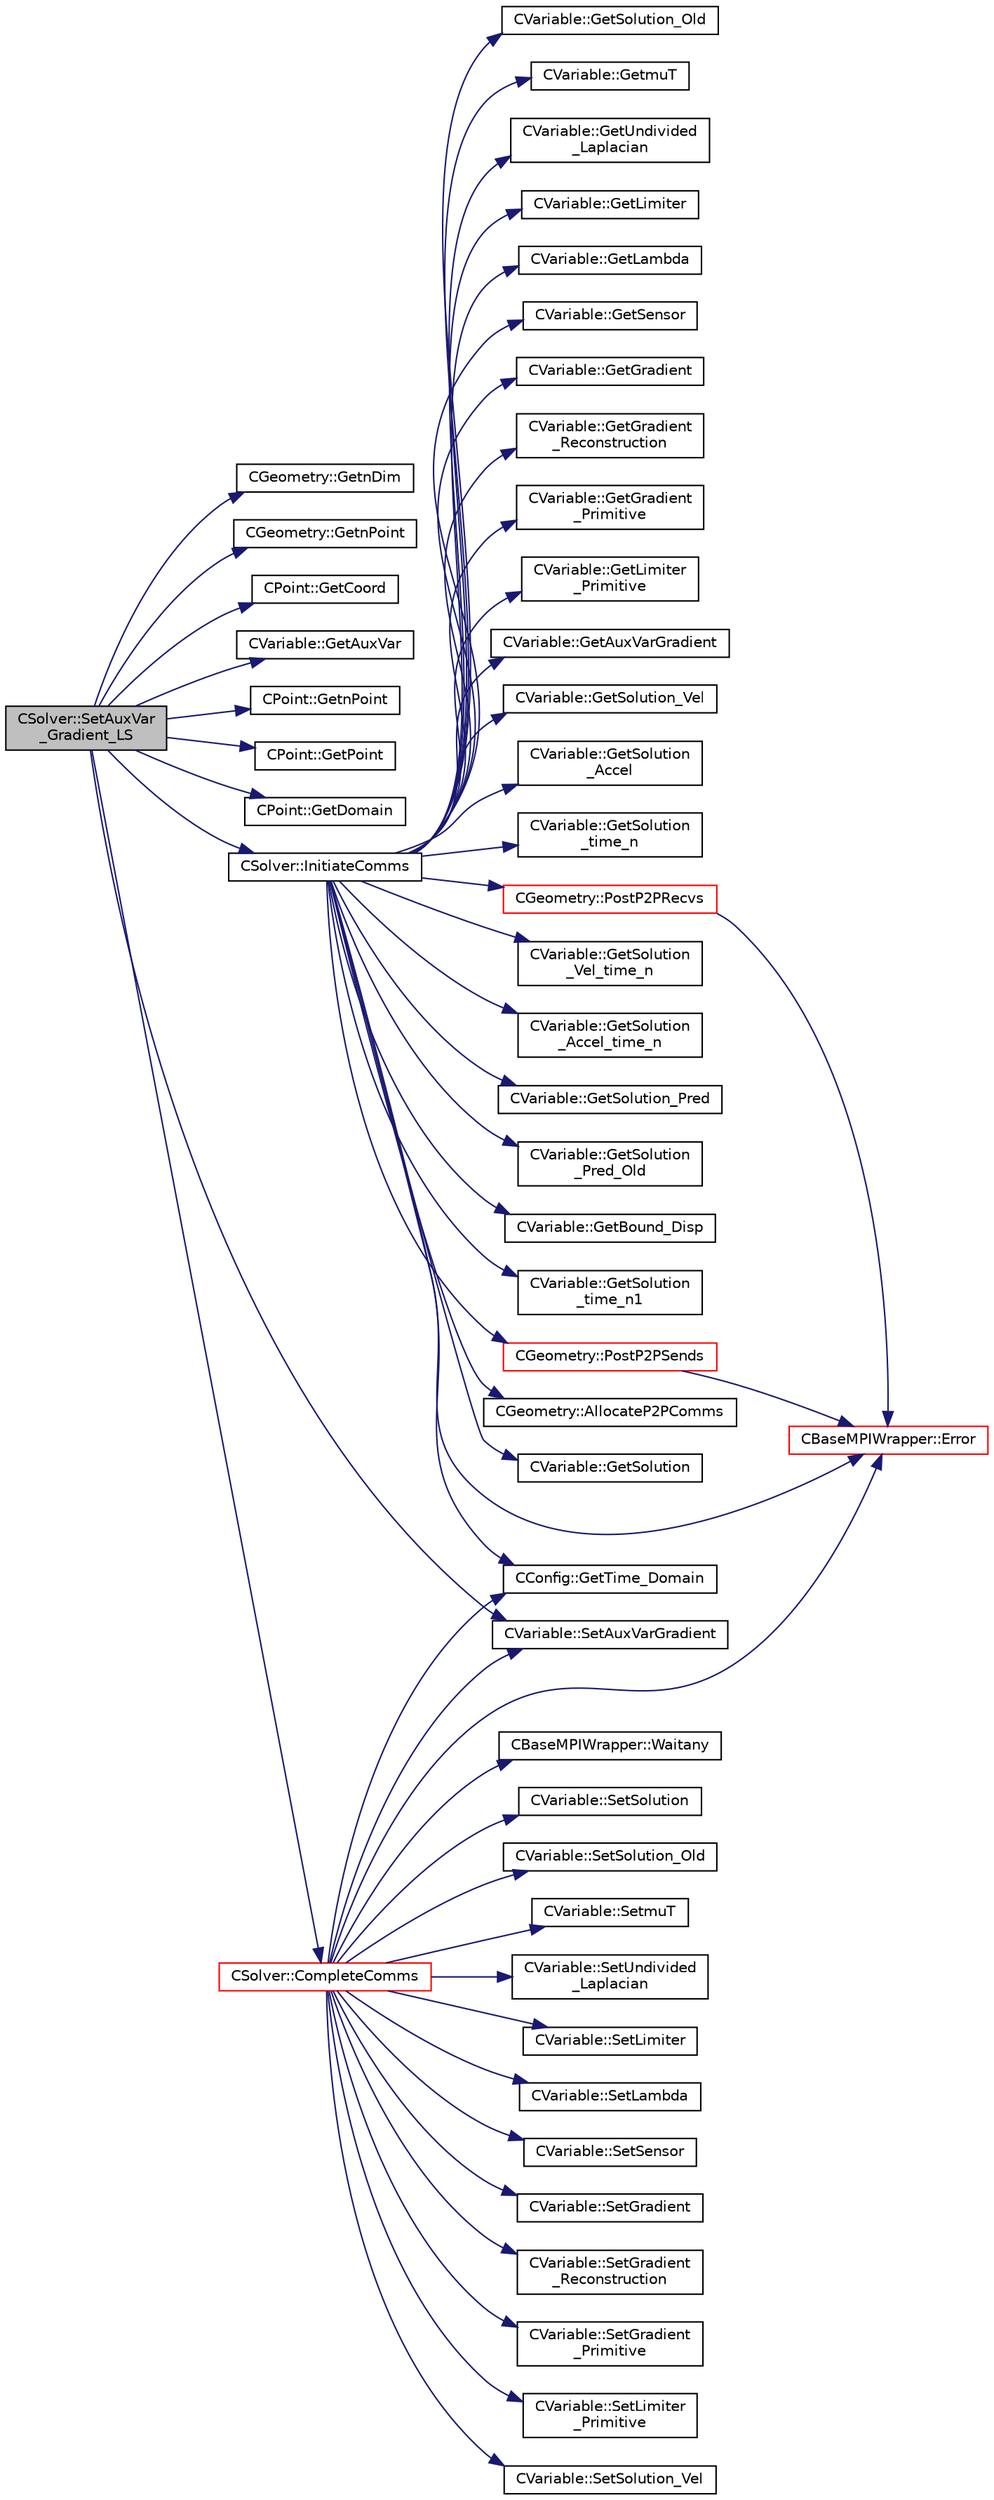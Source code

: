 digraph "CSolver::SetAuxVar_Gradient_LS"
{
  edge [fontname="Helvetica",fontsize="10",labelfontname="Helvetica",labelfontsize="10"];
  node [fontname="Helvetica",fontsize="10",shape=record];
  rankdir="LR";
  Node4351 [label="CSolver::SetAuxVar\l_Gradient_LS",height=0.2,width=0.4,color="black", fillcolor="grey75", style="filled", fontcolor="black"];
  Node4351 -> Node4352 [color="midnightblue",fontsize="10",style="solid",fontname="Helvetica"];
  Node4352 [label="CGeometry::GetnDim",height=0.2,width=0.4,color="black", fillcolor="white", style="filled",URL="$class_c_geometry.html#a2af01006c0c4f74ba089582f1a3587fe",tooltip="Get number of coordinates. "];
  Node4351 -> Node4353 [color="midnightblue",fontsize="10",style="solid",fontname="Helvetica"];
  Node4353 [label="CGeometry::GetnPoint",height=0.2,width=0.4,color="black", fillcolor="white", style="filled",URL="$class_c_geometry.html#aa68b666b38f4d2c7021736ae86940f44",tooltip="Get number of points. "];
  Node4351 -> Node4354 [color="midnightblue",fontsize="10",style="solid",fontname="Helvetica"];
  Node4354 [label="CPoint::GetCoord",height=0.2,width=0.4,color="black", fillcolor="white", style="filled",URL="$class_c_point.html#a95fe081d22e96e190cb3edcbf0d6525f",tooltip="Get the coordinates dor the control volume. "];
  Node4351 -> Node4355 [color="midnightblue",fontsize="10",style="solid",fontname="Helvetica"];
  Node4355 [label="CVariable::GetAuxVar",height=0.2,width=0.4,color="black", fillcolor="white", style="filled",URL="$class_c_variable.html#a943861eca1259f4b5e95c5e828c25ea6",tooltip="Get the value of the auxiliary variable. "];
  Node4351 -> Node4356 [color="midnightblue",fontsize="10",style="solid",fontname="Helvetica"];
  Node4356 [label="CPoint::GetnPoint",height=0.2,width=0.4,color="black", fillcolor="white", style="filled",URL="$class_c_point.html#adbb78f3c01711ed0349897f845e3f2d8",tooltip="Get the number of points that compose the control volume. "];
  Node4351 -> Node4357 [color="midnightblue",fontsize="10",style="solid",fontname="Helvetica"];
  Node4357 [label="CPoint::GetPoint",height=0.2,width=0.4,color="black", fillcolor="white", style="filled",URL="$class_c_point.html#aab08fdab4e59c01d822afca5335a86af",tooltip="Get all the points that compose the control volume. "];
  Node4351 -> Node4358 [color="midnightblue",fontsize="10",style="solid",fontname="Helvetica"];
  Node4358 [label="CPoint::GetDomain",height=0.2,width=0.4,color="black", fillcolor="white", style="filled",URL="$class_c_point.html#a1d7e22a60d4cfef356af1cba2bab3e55",tooltip="For parallel computation, its indicates if a point must be computed or not. "];
  Node4351 -> Node4359 [color="midnightblue",fontsize="10",style="solid",fontname="Helvetica"];
  Node4359 [label="CVariable::SetAuxVarGradient",height=0.2,width=0.4,color="black", fillcolor="white", style="filled",URL="$class_c_variable.html#a03a0b006cd76898e2cdcae71a21b6f41",tooltip="Set the value of the auxiliary variable gradient. "];
  Node4351 -> Node4360 [color="midnightblue",fontsize="10",style="solid",fontname="Helvetica"];
  Node4360 [label="CSolver::InitiateComms",height=0.2,width=0.4,color="black", fillcolor="white", style="filled",URL="$class_c_solver.html#a68ef94bc50683bd1f1d750b4a8cb7351",tooltip="Routine to load a solver quantity into the data structures for MPI point-to-point communication and t..."];
  Node4360 -> Node4361 [color="midnightblue",fontsize="10",style="solid",fontname="Helvetica"];
  Node4361 [label="CConfig::GetTime_Domain",height=0.2,width=0.4,color="black", fillcolor="white", style="filled",URL="$class_c_config.html#a6a11350b3c8d7577318be43cda6f7292",tooltip="Check if the multizone problem is solved for time domain. "];
  Node4360 -> Node4362 [color="midnightblue",fontsize="10",style="solid",fontname="Helvetica"];
  Node4362 [label="CBaseMPIWrapper::Error",height=0.2,width=0.4,color="red", fillcolor="white", style="filled",URL="$class_c_base_m_p_i_wrapper.html#a04457c47629bda56704e6a8804833eeb"];
  Node4360 -> Node4364 [color="midnightblue",fontsize="10",style="solid",fontname="Helvetica"];
  Node4364 [label="CGeometry::AllocateP2PComms",height=0.2,width=0.4,color="black", fillcolor="white", style="filled",URL="$class_c_geometry.html#ab8d78a9f4017431b7542e154f58a7e63",tooltip="Routine to allocate buffers for point-to-point MPI communications. Also called to dynamically realloc..."];
  Node4360 -> Node4365 [color="midnightblue",fontsize="10",style="solid",fontname="Helvetica"];
  Node4365 [label="CGeometry::PostP2PRecvs",height=0.2,width=0.4,color="red", fillcolor="white", style="filled",URL="$class_c_geometry.html#a35dd847b43dad069e3d73e376a0f32fb",tooltip="Routine to launch non-blocking recvs only for all point-to-point communication with neighboring parti..."];
  Node4365 -> Node4362 [color="midnightblue",fontsize="10",style="solid",fontname="Helvetica"];
  Node4360 -> Node4367 [color="midnightblue",fontsize="10",style="solid",fontname="Helvetica"];
  Node4367 [label="CVariable::GetSolution",height=0.2,width=0.4,color="black", fillcolor="white", style="filled",URL="$class_c_variable.html#a261483e39c23c1de7cb9aea7e917c121",tooltip="Get the solution. "];
  Node4360 -> Node4368 [color="midnightblue",fontsize="10",style="solid",fontname="Helvetica"];
  Node4368 [label="CVariable::GetSolution_Old",height=0.2,width=0.4,color="black", fillcolor="white", style="filled",URL="$class_c_variable.html#a70a9df6b6cc631f9c3b9a3ef7b3ecfe4",tooltip="Get the old solution of the problem (Runge-Kutta method) "];
  Node4360 -> Node4369 [color="midnightblue",fontsize="10",style="solid",fontname="Helvetica"];
  Node4369 [label="CVariable::GetmuT",height=0.2,width=0.4,color="black", fillcolor="white", style="filled",URL="$class_c_variable.html#ad35ee29420764dda0bbb574f7a7253e7",tooltip="Get the value of the eddy viscosity. "];
  Node4360 -> Node4370 [color="midnightblue",fontsize="10",style="solid",fontname="Helvetica"];
  Node4370 [label="CVariable::GetUndivided\l_Laplacian",height=0.2,width=0.4,color="black", fillcolor="white", style="filled",URL="$class_c_variable.html#a1dd90f7826e65b6b9fe15becaf82b1af",tooltip="Get the undivided laplacian of the solution. "];
  Node4360 -> Node4371 [color="midnightblue",fontsize="10",style="solid",fontname="Helvetica"];
  Node4371 [label="CVariable::GetLimiter",height=0.2,width=0.4,color="black", fillcolor="white", style="filled",URL="$class_c_variable.html#a9575966f5c250fca5f6c6ff4f2dd7558",tooltip="Get the value of the slope limiter. "];
  Node4360 -> Node4372 [color="midnightblue",fontsize="10",style="solid",fontname="Helvetica"];
  Node4372 [label="CVariable::GetLambda",height=0.2,width=0.4,color="black", fillcolor="white", style="filled",URL="$class_c_variable.html#af0b6afbd2666eab791d902f50fc3e869",tooltip="Get the value of the spectral radius. "];
  Node4360 -> Node4373 [color="midnightblue",fontsize="10",style="solid",fontname="Helvetica"];
  Node4373 [label="CVariable::GetSensor",height=0.2,width=0.4,color="black", fillcolor="white", style="filled",URL="$class_c_variable.html#afec545423f883bcd961ac9f1e5d18dd2",tooltip="Get the pressure sensor. "];
  Node4360 -> Node4374 [color="midnightblue",fontsize="10",style="solid",fontname="Helvetica"];
  Node4374 [label="CVariable::GetGradient",height=0.2,width=0.4,color="black", fillcolor="white", style="filled",URL="$class_c_variable.html#a7b58da4a928d622e7c2d4b4db047769d",tooltip="Get the value of the solution gradient. "];
  Node4360 -> Node4375 [color="midnightblue",fontsize="10",style="solid",fontname="Helvetica"];
  Node4375 [label="CVariable::GetGradient\l_Reconstruction",height=0.2,width=0.4,color="black", fillcolor="white", style="filled",URL="$class_c_variable.html#a977f02338e95faf16da03dceb858d21b",tooltip="Get the value of the primitive gradient for MUSCL reconstruction. "];
  Node4360 -> Node4376 [color="midnightblue",fontsize="10",style="solid",fontname="Helvetica"];
  Node4376 [label="CVariable::GetGradient\l_Primitive",height=0.2,width=0.4,color="black", fillcolor="white", style="filled",URL="$class_c_variable.html#a8b7f4e020a837b1fe639e8d875f964d5",tooltip="A virtual member. "];
  Node4360 -> Node4377 [color="midnightblue",fontsize="10",style="solid",fontname="Helvetica"];
  Node4377 [label="CVariable::GetLimiter\l_Primitive",height=0.2,width=0.4,color="black", fillcolor="white", style="filled",URL="$class_c_variable.html#a16ceb9b6d42113b37bb6f19652b22ed4",tooltip="A virtual member. "];
  Node4360 -> Node4378 [color="midnightblue",fontsize="10",style="solid",fontname="Helvetica"];
  Node4378 [label="CVariable::GetAuxVarGradient",height=0.2,width=0.4,color="black", fillcolor="white", style="filled",URL="$class_c_variable.html#a834d120ef94368df0db7b3b96a7a324c",tooltip="Get the gradient of the auxiliary variable. "];
  Node4360 -> Node4379 [color="midnightblue",fontsize="10",style="solid",fontname="Helvetica"];
  Node4379 [label="CVariable::GetSolution_Vel",height=0.2,width=0.4,color="black", fillcolor="white", style="filled",URL="$class_c_variable.html#ae403ee21871629716cbabead1c587dac",tooltip="Get the velocity (Structural Analysis). "];
  Node4360 -> Node4380 [color="midnightblue",fontsize="10",style="solid",fontname="Helvetica"];
  Node4380 [label="CVariable::GetSolution\l_Accel",height=0.2,width=0.4,color="black", fillcolor="white", style="filled",URL="$class_c_variable.html#aef2fdf091198070a00d12cdb4dea3ff6",tooltip="Get the acceleration (Structural Analysis). "];
  Node4360 -> Node4381 [color="midnightblue",fontsize="10",style="solid",fontname="Helvetica"];
  Node4381 [label="CVariable::GetSolution\l_time_n",height=0.2,width=0.4,color="black", fillcolor="white", style="filled",URL="$class_c_variable.html#a9162db789c2ca2b71159697cc500fcce",tooltip="Get the solution at time n. "];
  Node4360 -> Node4382 [color="midnightblue",fontsize="10",style="solid",fontname="Helvetica"];
  Node4382 [label="CVariable::GetSolution\l_Vel_time_n",height=0.2,width=0.4,color="black", fillcolor="white", style="filled",URL="$class_c_variable.html#ab36e9bb95a17f0561a94edb80f1ca4c0",tooltip="Get the velocity of the nodes (Structural Analysis) at time n. "];
  Node4360 -> Node4383 [color="midnightblue",fontsize="10",style="solid",fontname="Helvetica"];
  Node4383 [label="CVariable::GetSolution\l_Accel_time_n",height=0.2,width=0.4,color="black", fillcolor="white", style="filled",URL="$class_c_variable.html#acb493936a05287142a6257122f5cefb5",tooltip="Get the acceleration of the nodes (Structural Analysis) at time n. "];
  Node4360 -> Node4384 [color="midnightblue",fontsize="10",style="solid",fontname="Helvetica"];
  Node4384 [label="CVariable::GetSolution_Pred",height=0.2,width=0.4,color="black", fillcolor="white", style="filled",URL="$class_c_variable.html#adba4a8e082e70a9a6fe5d1d9c6e5c820",tooltip="A virtual member. Get the value of the solution predictor. "];
  Node4360 -> Node4385 [color="midnightblue",fontsize="10",style="solid",fontname="Helvetica"];
  Node4385 [label="CVariable::GetSolution\l_Pred_Old",height=0.2,width=0.4,color="black", fillcolor="white", style="filled",URL="$class_c_variable.html#a626f4cad3d20be125e844b9076e44e07",tooltip="A virtual member. Get the value of the solution predictor. "];
  Node4360 -> Node4386 [color="midnightblue",fontsize="10",style="solid",fontname="Helvetica"];
  Node4386 [label="CVariable::GetBound_Disp",height=0.2,width=0.4,color="black", fillcolor="white", style="filled",URL="$class_c_variable.html#a7e382eae45700e5c1e8973292c08f128",tooltip="A virtual member. Get the value of the displacement imposed at the boundary. "];
  Node4360 -> Node4387 [color="midnightblue",fontsize="10",style="solid",fontname="Helvetica"];
  Node4387 [label="CVariable::GetSolution\l_time_n1",height=0.2,width=0.4,color="black", fillcolor="white", style="filled",URL="$class_c_variable.html#a584e438afb716aa0ffce4ccc9b469ef6",tooltip="Get the solution at time n-1. "];
  Node4360 -> Node4388 [color="midnightblue",fontsize="10",style="solid",fontname="Helvetica"];
  Node4388 [label="CGeometry::PostP2PSends",height=0.2,width=0.4,color="red", fillcolor="white", style="filled",URL="$class_c_geometry.html#a3db8e369fc532db7a85a27fbb01056fe",tooltip="Routine to launch a single non-blocking send once the buffer is loaded for a point-to-point commucati..."];
  Node4388 -> Node4362 [color="midnightblue",fontsize="10",style="solid",fontname="Helvetica"];
  Node4351 -> Node4390 [color="midnightblue",fontsize="10",style="solid",fontname="Helvetica"];
  Node4390 [label="CSolver::CompleteComms",height=0.2,width=0.4,color="red", fillcolor="white", style="filled",URL="$class_c_solver.html#a8d3046ad54e177f0705a2bff99c1cf16",tooltip="Routine to complete the set of non-blocking communications launched by InitiateComms() and unpacking ..."];
  Node4390 -> Node4391 [color="midnightblue",fontsize="10",style="solid",fontname="Helvetica"];
  Node4391 [label="CBaseMPIWrapper::Waitany",height=0.2,width=0.4,color="black", fillcolor="white", style="filled",URL="$class_c_base_m_p_i_wrapper.html#ade364e6661c9eec2070a2448dbb5750b"];
  Node4390 -> Node4392 [color="midnightblue",fontsize="10",style="solid",fontname="Helvetica"];
  Node4392 [label="CVariable::SetSolution",height=0.2,width=0.4,color="black", fillcolor="white", style="filled",URL="$class_c_variable.html#a22fbbd7bc6491672843000644a05c6a5",tooltip="Set the value of the solution, all variables. "];
  Node4390 -> Node4393 [color="midnightblue",fontsize="10",style="solid",fontname="Helvetica"];
  Node4393 [label="CVariable::SetSolution_Old",height=0.2,width=0.4,color="black", fillcolor="white", style="filled",URL="$class_c_variable.html#a6ee4d8d450971204cc054a33d6473732",tooltip="Set the value of the old solution. "];
  Node4390 -> Node4394 [color="midnightblue",fontsize="10",style="solid",fontname="Helvetica"];
  Node4394 [label="CVariable::SetmuT",height=0.2,width=0.4,color="black", fillcolor="white", style="filled",URL="$class_c_variable.html#a91256a1e927c5a529d853d0f127243de",tooltip="Set the value of the eddy viscosity. "];
  Node4390 -> Node4395 [color="midnightblue",fontsize="10",style="solid",fontname="Helvetica"];
  Node4395 [label="CVariable::SetUndivided\l_Laplacian",height=0.2,width=0.4,color="black", fillcolor="white", style="filled",URL="$class_c_variable.html#ad3ffccf8e47dccac8bb71b4d8fdbc1be",tooltip="Set the value of the undivided laplacian of the solution. "];
  Node4390 -> Node4396 [color="midnightblue",fontsize="10",style="solid",fontname="Helvetica"];
  Node4396 [label="CVariable::SetLimiter",height=0.2,width=0.4,color="black", fillcolor="white", style="filled",URL="$class_c_variable.html#a7facd577dde974e01c3de9b6f273232e",tooltip="Set the value of the limiter. "];
  Node4390 -> Node4397 [color="midnightblue",fontsize="10",style="solid",fontname="Helvetica"];
  Node4397 [label="CVariable::SetLambda",height=0.2,width=0.4,color="black", fillcolor="white", style="filled",URL="$class_c_variable.html#afc0086076d62561f31a39f774c297428",tooltip="Set the value of the spectral radius. "];
  Node4390 -> Node4398 [color="midnightblue",fontsize="10",style="solid",fontname="Helvetica"];
  Node4398 [label="CVariable::SetSensor",height=0.2,width=0.4,color="black", fillcolor="white", style="filled",URL="$class_c_variable.html#a79ebe4ea3cc8eccd8b004256c5492a9e",tooltip="Set pressure sensor. "];
  Node4390 -> Node4399 [color="midnightblue",fontsize="10",style="solid",fontname="Helvetica"];
  Node4399 [label="CVariable::SetGradient",height=0.2,width=0.4,color="black", fillcolor="white", style="filled",URL="$class_c_variable.html#ac8c7b0cf3048fa7610597fe9660bc325",tooltip="Set the gradient of the solution. "];
  Node4390 -> Node4400 [color="midnightblue",fontsize="10",style="solid",fontname="Helvetica"];
  Node4400 [label="CVariable::SetGradient\l_Reconstruction",height=0.2,width=0.4,color="black", fillcolor="white", style="filled",URL="$class_c_variable.html#a028a17ae05aea6ae047a4a24cf595e5c",tooltip="Set the value of the primitive gradient for MUSCL reconstruction. "];
  Node4390 -> Node4401 [color="midnightblue",fontsize="10",style="solid",fontname="Helvetica"];
  Node4401 [label="CVariable::SetGradient\l_Primitive",height=0.2,width=0.4,color="black", fillcolor="white", style="filled",URL="$class_c_variable.html#af9d9b7322a36b5c571fa7dbf7af962d4",tooltip="A virtual member. "];
  Node4390 -> Node4402 [color="midnightblue",fontsize="10",style="solid",fontname="Helvetica"];
  Node4402 [label="CVariable::SetLimiter\l_Primitive",height=0.2,width=0.4,color="black", fillcolor="white", style="filled",URL="$class_c_variable.html#ad15ea628a697bf3c3b8b85ca2b5d8367",tooltip="A virtual member. "];
  Node4390 -> Node4359 [color="midnightblue",fontsize="10",style="solid",fontname="Helvetica"];
  Node4390 -> Node4361 [color="midnightblue",fontsize="10",style="solid",fontname="Helvetica"];
  Node4390 -> Node4403 [color="midnightblue",fontsize="10",style="solid",fontname="Helvetica"];
  Node4403 [label="CVariable::SetSolution_Vel",height=0.2,width=0.4,color="black", fillcolor="white", style="filled",URL="$class_c_variable.html#a5c1430d98acd399f1371f23e6fae053f",tooltip="Set the value of the velocity (Structural Analysis). "];
  Node4390 -> Node4362 [color="midnightblue",fontsize="10",style="solid",fontname="Helvetica"];
}
